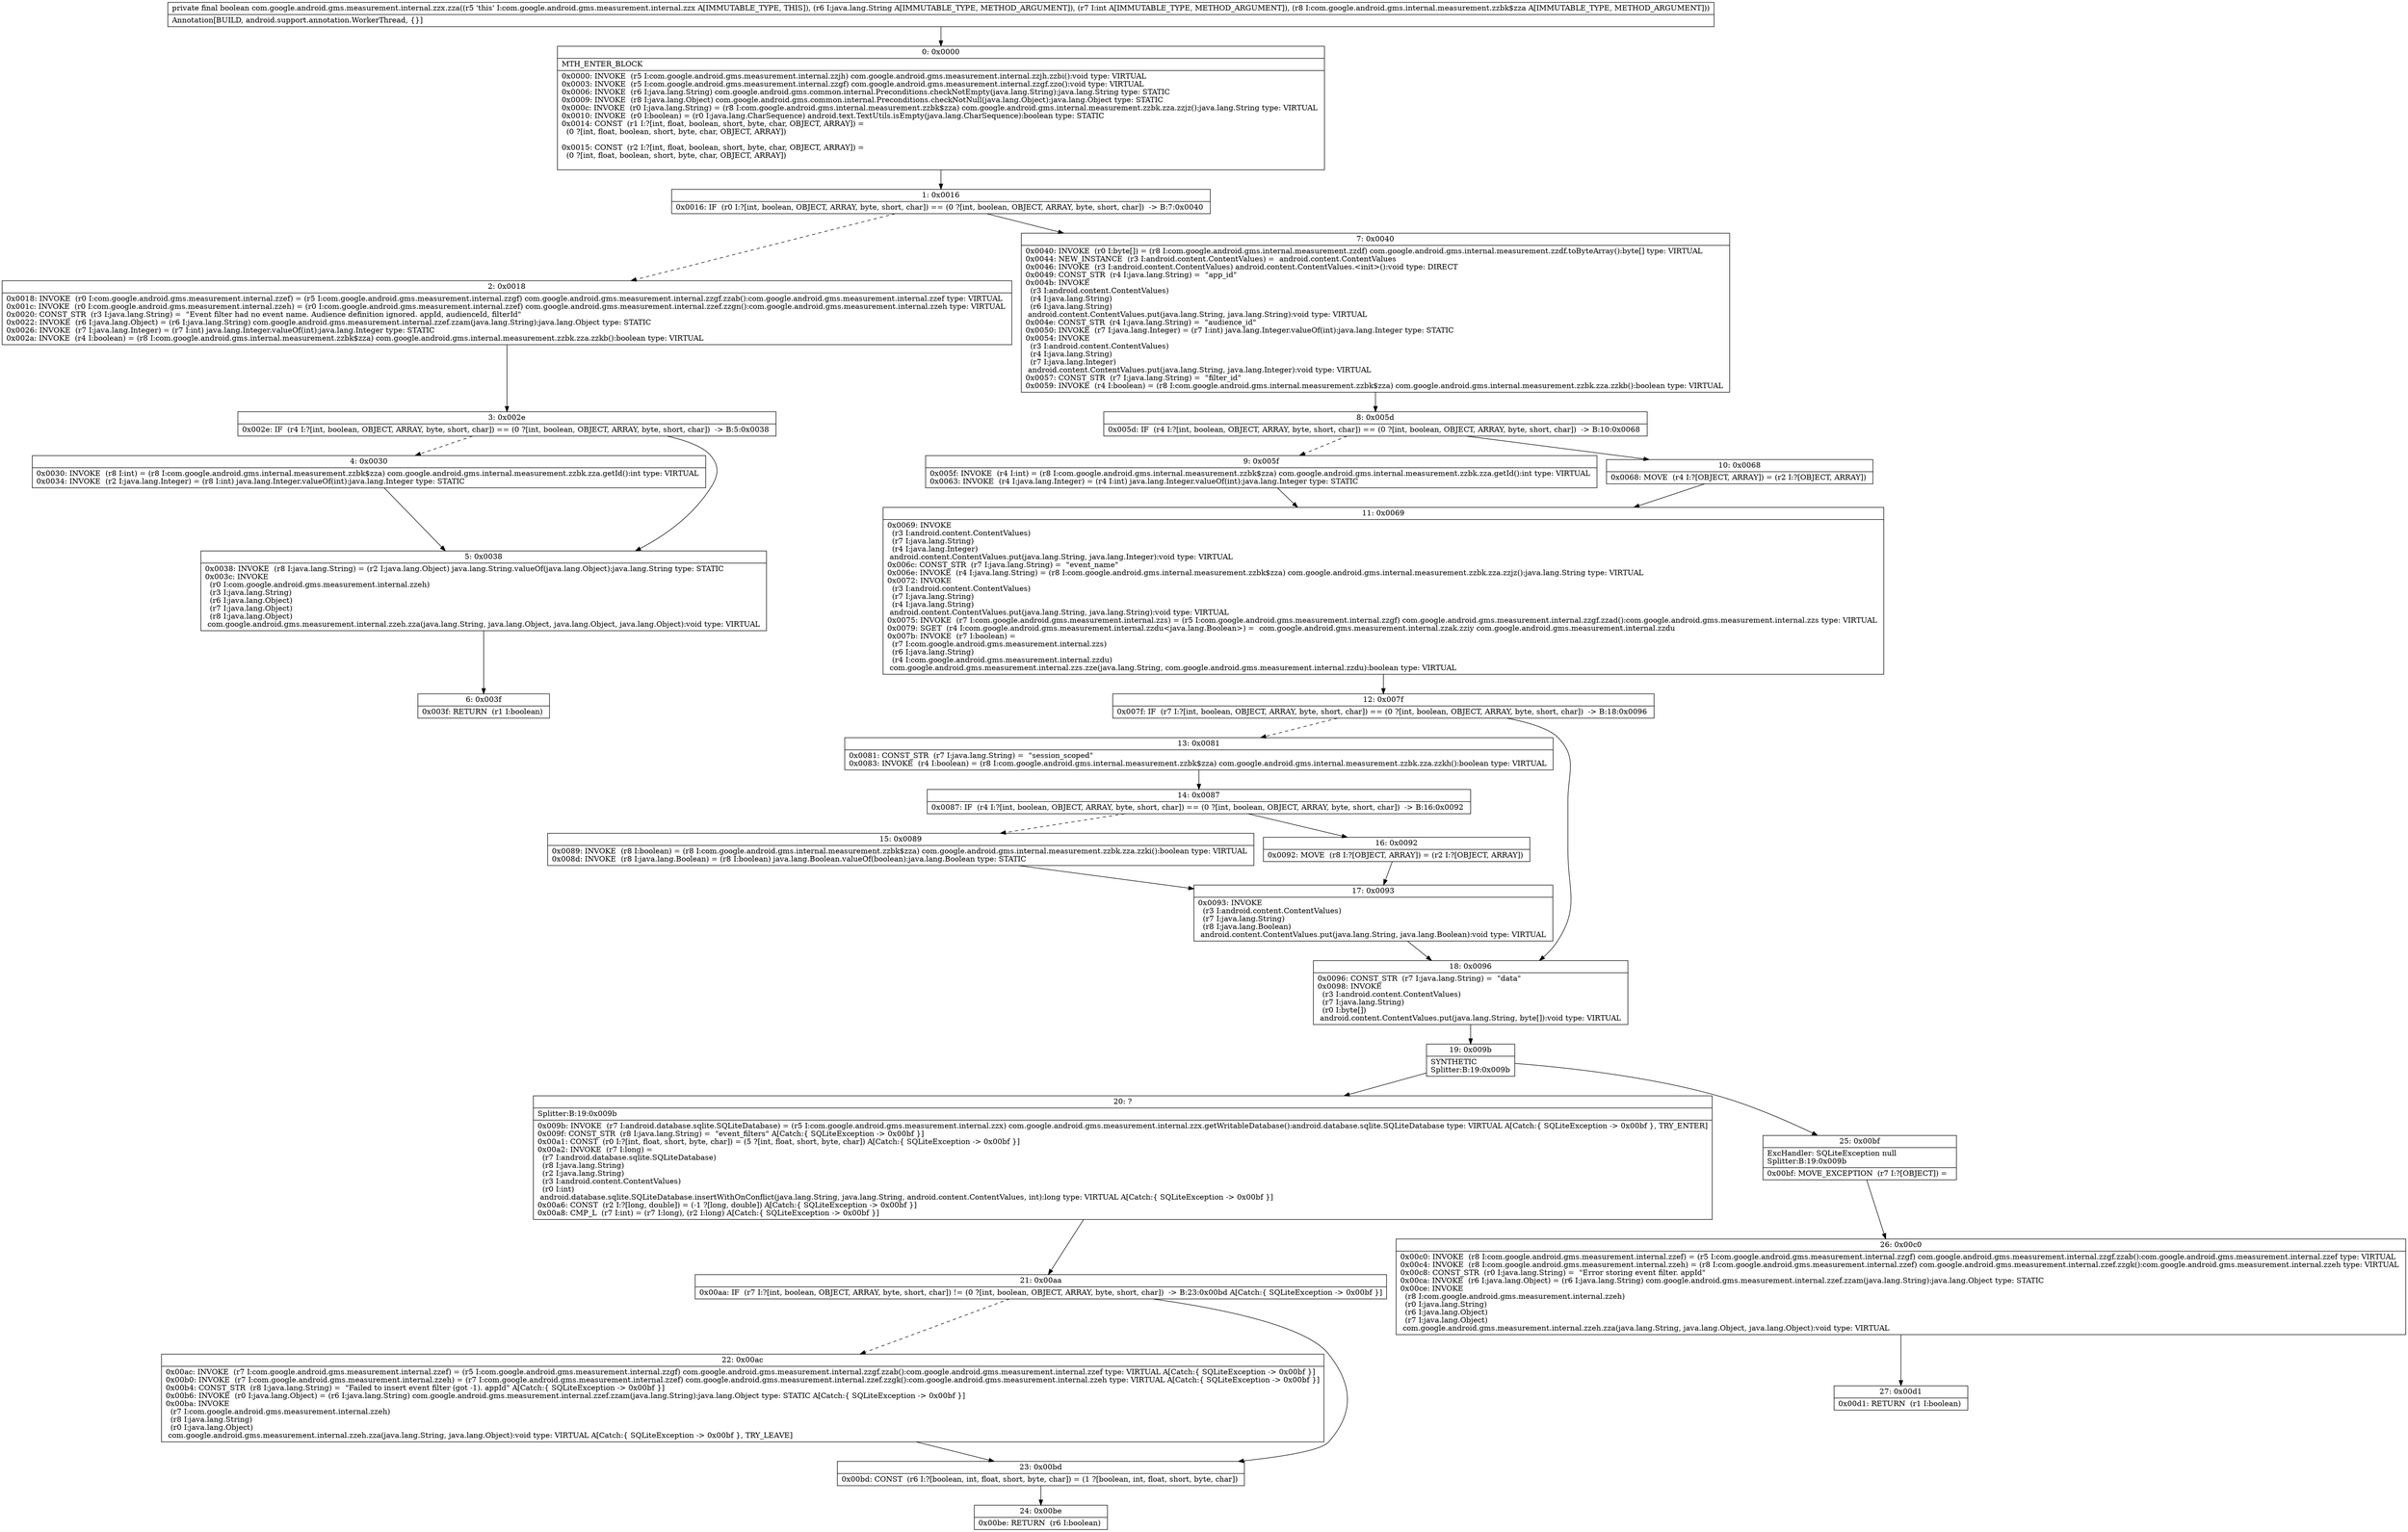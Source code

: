 digraph "CFG forcom.google.android.gms.measurement.internal.zzx.zza(Ljava\/lang\/String;ILcom\/google\/android\/gms\/internal\/measurement\/zzbk$zza;)Z" {
Node_0 [shape=record,label="{0\:\ 0x0000|MTH_ENTER_BLOCK\l|0x0000: INVOKE  (r5 I:com.google.android.gms.measurement.internal.zzjh) com.google.android.gms.measurement.internal.zzjh.zzbi():void type: VIRTUAL \l0x0003: INVOKE  (r5 I:com.google.android.gms.measurement.internal.zzgf) com.google.android.gms.measurement.internal.zzgf.zzo():void type: VIRTUAL \l0x0006: INVOKE  (r6 I:java.lang.String) com.google.android.gms.common.internal.Preconditions.checkNotEmpty(java.lang.String):java.lang.String type: STATIC \l0x0009: INVOKE  (r8 I:java.lang.Object) com.google.android.gms.common.internal.Preconditions.checkNotNull(java.lang.Object):java.lang.Object type: STATIC \l0x000c: INVOKE  (r0 I:java.lang.String) = (r8 I:com.google.android.gms.internal.measurement.zzbk$zza) com.google.android.gms.internal.measurement.zzbk.zza.zzjz():java.lang.String type: VIRTUAL \l0x0010: INVOKE  (r0 I:boolean) = (r0 I:java.lang.CharSequence) android.text.TextUtils.isEmpty(java.lang.CharSequence):boolean type: STATIC \l0x0014: CONST  (r1 I:?[int, float, boolean, short, byte, char, OBJECT, ARRAY]) = \l  (0 ?[int, float, boolean, short, byte, char, OBJECT, ARRAY])\l \l0x0015: CONST  (r2 I:?[int, float, boolean, short, byte, char, OBJECT, ARRAY]) = \l  (0 ?[int, float, boolean, short, byte, char, OBJECT, ARRAY])\l \l}"];
Node_1 [shape=record,label="{1\:\ 0x0016|0x0016: IF  (r0 I:?[int, boolean, OBJECT, ARRAY, byte, short, char]) == (0 ?[int, boolean, OBJECT, ARRAY, byte, short, char])  \-\> B:7:0x0040 \l}"];
Node_2 [shape=record,label="{2\:\ 0x0018|0x0018: INVOKE  (r0 I:com.google.android.gms.measurement.internal.zzef) = (r5 I:com.google.android.gms.measurement.internal.zzgf) com.google.android.gms.measurement.internal.zzgf.zzab():com.google.android.gms.measurement.internal.zzef type: VIRTUAL \l0x001c: INVOKE  (r0 I:com.google.android.gms.measurement.internal.zzeh) = (r0 I:com.google.android.gms.measurement.internal.zzef) com.google.android.gms.measurement.internal.zzef.zzgn():com.google.android.gms.measurement.internal.zzeh type: VIRTUAL \l0x0020: CONST_STR  (r3 I:java.lang.String) =  \"Event filter had no event name. Audience definition ignored. appId, audienceId, filterId\" \l0x0022: INVOKE  (r6 I:java.lang.Object) = (r6 I:java.lang.String) com.google.android.gms.measurement.internal.zzef.zzam(java.lang.String):java.lang.Object type: STATIC \l0x0026: INVOKE  (r7 I:java.lang.Integer) = (r7 I:int) java.lang.Integer.valueOf(int):java.lang.Integer type: STATIC \l0x002a: INVOKE  (r4 I:boolean) = (r8 I:com.google.android.gms.internal.measurement.zzbk$zza) com.google.android.gms.internal.measurement.zzbk.zza.zzkb():boolean type: VIRTUAL \l}"];
Node_3 [shape=record,label="{3\:\ 0x002e|0x002e: IF  (r4 I:?[int, boolean, OBJECT, ARRAY, byte, short, char]) == (0 ?[int, boolean, OBJECT, ARRAY, byte, short, char])  \-\> B:5:0x0038 \l}"];
Node_4 [shape=record,label="{4\:\ 0x0030|0x0030: INVOKE  (r8 I:int) = (r8 I:com.google.android.gms.internal.measurement.zzbk$zza) com.google.android.gms.internal.measurement.zzbk.zza.getId():int type: VIRTUAL \l0x0034: INVOKE  (r2 I:java.lang.Integer) = (r8 I:int) java.lang.Integer.valueOf(int):java.lang.Integer type: STATIC \l}"];
Node_5 [shape=record,label="{5\:\ 0x0038|0x0038: INVOKE  (r8 I:java.lang.String) = (r2 I:java.lang.Object) java.lang.String.valueOf(java.lang.Object):java.lang.String type: STATIC \l0x003c: INVOKE  \l  (r0 I:com.google.android.gms.measurement.internal.zzeh)\l  (r3 I:java.lang.String)\l  (r6 I:java.lang.Object)\l  (r7 I:java.lang.Object)\l  (r8 I:java.lang.Object)\l com.google.android.gms.measurement.internal.zzeh.zza(java.lang.String, java.lang.Object, java.lang.Object, java.lang.Object):void type: VIRTUAL \l}"];
Node_6 [shape=record,label="{6\:\ 0x003f|0x003f: RETURN  (r1 I:boolean) \l}"];
Node_7 [shape=record,label="{7\:\ 0x0040|0x0040: INVOKE  (r0 I:byte[]) = (r8 I:com.google.android.gms.internal.measurement.zzdf) com.google.android.gms.internal.measurement.zzdf.toByteArray():byte[] type: VIRTUAL \l0x0044: NEW_INSTANCE  (r3 I:android.content.ContentValues) =  android.content.ContentValues \l0x0046: INVOKE  (r3 I:android.content.ContentValues) android.content.ContentValues.\<init\>():void type: DIRECT \l0x0049: CONST_STR  (r4 I:java.lang.String) =  \"app_id\" \l0x004b: INVOKE  \l  (r3 I:android.content.ContentValues)\l  (r4 I:java.lang.String)\l  (r6 I:java.lang.String)\l android.content.ContentValues.put(java.lang.String, java.lang.String):void type: VIRTUAL \l0x004e: CONST_STR  (r4 I:java.lang.String) =  \"audience_id\" \l0x0050: INVOKE  (r7 I:java.lang.Integer) = (r7 I:int) java.lang.Integer.valueOf(int):java.lang.Integer type: STATIC \l0x0054: INVOKE  \l  (r3 I:android.content.ContentValues)\l  (r4 I:java.lang.String)\l  (r7 I:java.lang.Integer)\l android.content.ContentValues.put(java.lang.String, java.lang.Integer):void type: VIRTUAL \l0x0057: CONST_STR  (r7 I:java.lang.String) =  \"filter_id\" \l0x0059: INVOKE  (r4 I:boolean) = (r8 I:com.google.android.gms.internal.measurement.zzbk$zza) com.google.android.gms.internal.measurement.zzbk.zza.zzkb():boolean type: VIRTUAL \l}"];
Node_8 [shape=record,label="{8\:\ 0x005d|0x005d: IF  (r4 I:?[int, boolean, OBJECT, ARRAY, byte, short, char]) == (0 ?[int, boolean, OBJECT, ARRAY, byte, short, char])  \-\> B:10:0x0068 \l}"];
Node_9 [shape=record,label="{9\:\ 0x005f|0x005f: INVOKE  (r4 I:int) = (r8 I:com.google.android.gms.internal.measurement.zzbk$zza) com.google.android.gms.internal.measurement.zzbk.zza.getId():int type: VIRTUAL \l0x0063: INVOKE  (r4 I:java.lang.Integer) = (r4 I:int) java.lang.Integer.valueOf(int):java.lang.Integer type: STATIC \l}"];
Node_10 [shape=record,label="{10\:\ 0x0068|0x0068: MOVE  (r4 I:?[OBJECT, ARRAY]) = (r2 I:?[OBJECT, ARRAY]) \l}"];
Node_11 [shape=record,label="{11\:\ 0x0069|0x0069: INVOKE  \l  (r3 I:android.content.ContentValues)\l  (r7 I:java.lang.String)\l  (r4 I:java.lang.Integer)\l android.content.ContentValues.put(java.lang.String, java.lang.Integer):void type: VIRTUAL \l0x006c: CONST_STR  (r7 I:java.lang.String) =  \"event_name\" \l0x006e: INVOKE  (r4 I:java.lang.String) = (r8 I:com.google.android.gms.internal.measurement.zzbk$zza) com.google.android.gms.internal.measurement.zzbk.zza.zzjz():java.lang.String type: VIRTUAL \l0x0072: INVOKE  \l  (r3 I:android.content.ContentValues)\l  (r7 I:java.lang.String)\l  (r4 I:java.lang.String)\l android.content.ContentValues.put(java.lang.String, java.lang.String):void type: VIRTUAL \l0x0075: INVOKE  (r7 I:com.google.android.gms.measurement.internal.zzs) = (r5 I:com.google.android.gms.measurement.internal.zzgf) com.google.android.gms.measurement.internal.zzgf.zzad():com.google.android.gms.measurement.internal.zzs type: VIRTUAL \l0x0079: SGET  (r4 I:com.google.android.gms.measurement.internal.zzdu\<java.lang.Boolean\>) =  com.google.android.gms.measurement.internal.zzak.zziy com.google.android.gms.measurement.internal.zzdu \l0x007b: INVOKE  (r7 I:boolean) = \l  (r7 I:com.google.android.gms.measurement.internal.zzs)\l  (r6 I:java.lang.String)\l  (r4 I:com.google.android.gms.measurement.internal.zzdu)\l com.google.android.gms.measurement.internal.zzs.zze(java.lang.String, com.google.android.gms.measurement.internal.zzdu):boolean type: VIRTUAL \l}"];
Node_12 [shape=record,label="{12\:\ 0x007f|0x007f: IF  (r7 I:?[int, boolean, OBJECT, ARRAY, byte, short, char]) == (0 ?[int, boolean, OBJECT, ARRAY, byte, short, char])  \-\> B:18:0x0096 \l}"];
Node_13 [shape=record,label="{13\:\ 0x0081|0x0081: CONST_STR  (r7 I:java.lang.String) =  \"session_scoped\" \l0x0083: INVOKE  (r4 I:boolean) = (r8 I:com.google.android.gms.internal.measurement.zzbk$zza) com.google.android.gms.internal.measurement.zzbk.zza.zzkh():boolean type: VIRTUAL \l}"];
Node_14 [shape=record,label="{14\:\ 0x0087|0x0087: IF  (r4 I:?[int, boolean, OBJECT, ARRAY, byte, short, char]) == (0 ?[int, boolean, OBJECT, ARRAY, byte, short, char])  \-\> B:16:0x0092 \l}"];
Node_15 [shape=record,label="{15\:\ 0x0089|0x0089: INVOKE  (r8 I:boolean) = (r8 I:com.google.android.gms.internal.measurement.zzbk$zza) com.google.android.gms.internal.measurement.zzbk.zza.zzki():boolean type: VIRTUAL \l0x008d: INVOKE  (r8 I:java.lang.Boolean) = (r8 I:boolean) java.lang.Boolean.valueOf(boolean):java.lang.Boolean type: STATIC \l}"];
Node_16 [shape=record,label="{16\:\ 0x0092|0x0092: MOVE  (r8 I:?[OBJECT, ARRAY]) = (r2 I:?[OBJECT, ARRAY]) \l}"];
Node_17 [shape=record,label="{17\:\ 0x0093|0x0093: INVOKE  \l  (r3 I:android.content.ContentValues)\l  (r7 I:java.lang.String)\l  (r8 I:java.lang.Boolean)\l android.content.ContentValues.put(java.lang.String, java.lang.Boolean):void type: VIRTUAL \l}"];
Node_18 [shape=record,label="{18\:\ 0x0096|0x0096: CONST_STR  (r7 I:java.lang.String) =  \"data\" \l0x0098: INVOKE  \l  (r3 I:android.content.ContentValues)\l  (r7 I:java.lang.String)\l  (r0 I:byte[])\l android.content.ContentValues.put(java.lang.String, byte[]):void type: VIRTUAL \l}"];
Node_19 [shape=record,label="{19\:\ 0x009b|SYNTHETIC\lSplitter:B:19:0x009b\l}"];
Node_20 [shape=record,label="{20\:\ ?|Splitter:B:19:0x009b\l|0x009b: INVOKE  (r7 I:android.database.sqlite.SQLiteDatabase) = (r5 I:com.google.android.gms.measurement.internal.zzx) com.google.android.gms.measurement.internal.zzx.getWritableDatabase():android.database.sqlite.SQLiteDatabase type: VIRTUAL A[Catch:\{ SQLiteException \-\> 0x00bf \}, TRY_ENTER]\l0x009f: CONST_STR  (r8 I:java.lang.String) =  \"event_filters\" A[Catch:\{ SQLiteException \-\> 0x00bf \}]\l0x00a1: CONST  (r0 I:?[int, float, short, byte, char]) = (5 ?[int, float, short, byte, char]) A[Catch:\{ SQLiteException \-\> 0x00bf \}]\l0x00a2: INVOKE  (r7 I:long) = \l  (r7 I:android.database.sqlite.SQLiteDatabase)\l  (r8 I:java.lang.String)\l  (r2 I:java.lang.String)\l  (r3 I:android.content.ContentValues)\l  (r0 I:int)\l android.database.sqlite.SQLiteDatabase.insertWithOnConflict(java.lang.String, java.lang.String, android.content.ContentValues, int):long type: VIRTUAL A[Catch:\{ SQLiteException \-\> 0x00bf \}]\l0x00a6: CONST  (r2 I:?[long, double]) = (\-1 ?[long, double]) A[Catch:\{ SQLiteException \-\> 0x00bf \}]\l0x00a8: CMP_L  (r7 I:int) = (r7 I:long), (r2 I:long) A[Catch:\{ SQLiteException \-\> 0x00bf \}]\l}"];
Node_21 [shape=record,label="{21\:\ 0x00aa|0x00aa: IF  (r7 I:?[int, boolean, OBJECT, ARRAY, byte, short, char]) != (0 ?[int, boolean, OBJECT, ARRAY, byte, short, char])  \-\> B:23:0x00bd A[Catch:\{ SQLiteException \-\> 0x00bf \}]\l}"];
Node_22 [shape=record,label="{22\:\ 0x00ac|0x00ac: INVOKE  (r7 I:com.google.android.gms.measurement.internal.zzef) = (r5 I:com.google.android.gms.measurement.internal.zzgf) com.google.android.gms.measurement.internal.zzgf.zzab():com.google.android.gms.measurement.internal.zzef type: VIRTUAL A[Catch:\{ SQLiteException \-\> 0x00bf \}]\l0x00b0: INVOKE  (r7 I:com.google.android.gms.measurement.internal.zzeh) = (r7 I:com.google.android.gms.measurement.internal.zzef) com.google.android.gms.measurement.internal.zzef.zzgk():com.google.android.gms.measurement.internal.zzeh type: VIRTUAL A[Catch:\{ SQLiteException \-\> 0x00bf \}]\l0x00b4: CONST_STR  (r8 I:java.lang.String) =  \"Failed to insert event filter (got \-1). appId\" A[Catch:\{ SQLiteException \-\> 0x00bf \}]\l0x00b6: INVOKE  (r0 I:java.lang.Object) = (r6 I:java.lang.String) com.google.android.gms.measurement.internal.zzef.zzam(java.lang.String):java.lang.Object type: STATIC A[Catch:\{ SQLiteException \-\> 0x00bf \}]\l0x00ba: INVOKE  \l  (r7 I:com.google.android.gms.measurement.internal.zzeh)\l  (r8 I:java.lang.String)\l  (r0 I:java.lang.Object)\l com.google.android.gms.measurement.internal.zzeh.zza(java.lang.String, java.lang.Object):void type: VIRTUAL A[Catch:\{ SQLiteException \-\> 0x00bf \}, TRY_LEAVE]\l}"];
Node_23 [shape=record,label="{23\:\ 0x00bd|0x00bd: CONST  (r6 I:?[boolean, int, float, short, byte, char]) = (1 ?[boolean, int, float, short, byte, char]) \l}"];
Node_24 [shape=record,label="{24\:\ 0x00be|0x00be: RETURN  (r6 I:boolean) \l}"];
Node_25 [shape=record,label="{25\:\ 0x00bf|ExcHandler: SQLiteException null\lSplitter:B:19:0x009b\l|0x00bf: MOVE_EXCEPTION  (r7 I:?[OBJECT]) =  \l}"];
Node_26 [shape=record,label="{26\:\ 0x00c0|0x00c0: INVOKE  (r8 I:com.google.android.gms.measurement.internal.zzef) = (r5 I:com.google.android.gms.measurement.internal.zzgf) com.google.android.gms.measurement.internal.zzgf.zzab():com.google.android.gms.measurement.internal.zzef type: VIRTUAL \l0x00c4: INVOKE  (r8 I:com.google.android.gms.measurement.internal.zzeh) = (r8 I:com.google.android.gms.measurement.internal.zzef) com.google.android.gms.measurement.internal.zzef.zzgk():com.google.android.gms.measurement.internal.zzeh type: VIRTUAL \l0x00c8: CONST_STR  (r0 I:java.lang.String) =  \"Error storing event filter. appId\" \l0x00ca: INVOKE  (r6 I:java.lang.Object) = (r6 I:java.lang.String) com.google.android.gms.measurement.internal.zzef.zzam(java.lang.String):java.lang.Object type: STATIC \l0x00ce: INVOKE  \l  (r8 I:com.google.android.gms.measurement.internal.zzeh)\l  (r0 I:java.lang.String)\l  (r6 I:java.lang.Object)\l  (r7 I:java.lang.Object)\l com.google.android.gms.measurement.internal.zzeh.zza(java.lang.String, java.lang.Object, java.lang.Object):void type: VIRTUAL \l}"];
Node_27 [shape=record,label="{27\:\ 0x00d1|0x00d1: RETURN  (r1 I:boolean) \l}"];
MethodNode[shape=record,label="{private final boolean com.google.android.gms.measurement.internal.zzx.zza((r5 'this' I:com.google.android.gms.measurement.internal.zzx A[IMMUTABLE_TYPE, THIS]), (r6 I:java.lang.String A[IMMUTABLE_TYPE, METHOD_ARGUMENT]), (r7 I:int A[IMMUTABLE_TYPE, METHOD_ARGUMENT]), (r8 I:com.google.android.gms.internal.measurement.zzbk$zza A[IMMUTABLE_TYPE, METHOD_ARGUMENT]))  | Annotation[BUILD, android.support.annotation.WorkerThread, \{\}]\l}"];
MethodNode -> Node_0;
Node_0 -> Node_1;
Node_1 -> Node_2[style=dashed];
Node_1 -> Node_7;
Node_2 -> Node_3;
Node_3 -> Node_4[style=dashed];
Node_3 -> Node_5;
Node_4 -> Node_5;
Node_5 -> Node_6;
Node_7 -> Node_8;
Node_8 -> Node_9[style=dashed];
Node_8 -> Node_10;
Node_9 -> Node_11;
Node_10 -> Node_11;
Node_11 -> Node_12;
Node_12 -> Node_13[style=dashed];
Node_12 -> Node_18;
Node_13 -> Node_14;
Node_14 -> Node_15[style=dashed];
Node_14 -> Node_16;
Node_15 -> Node_17;
Node_16 -> Node_17;
Node_17 -> Node_18;
Node_18 -> Node_19;
Node_19 -> Node_20;
Node_19 -> Node_25;
Node_20 -> Node_21;
Node_21 -> Node_22[style=dashed];
Node_21 -> Node_23;
Node_22 -> Node_23;
Node_23 -> Node_24;
Node_25 -> Node_26;
Node_26 -> Node_27;
}

